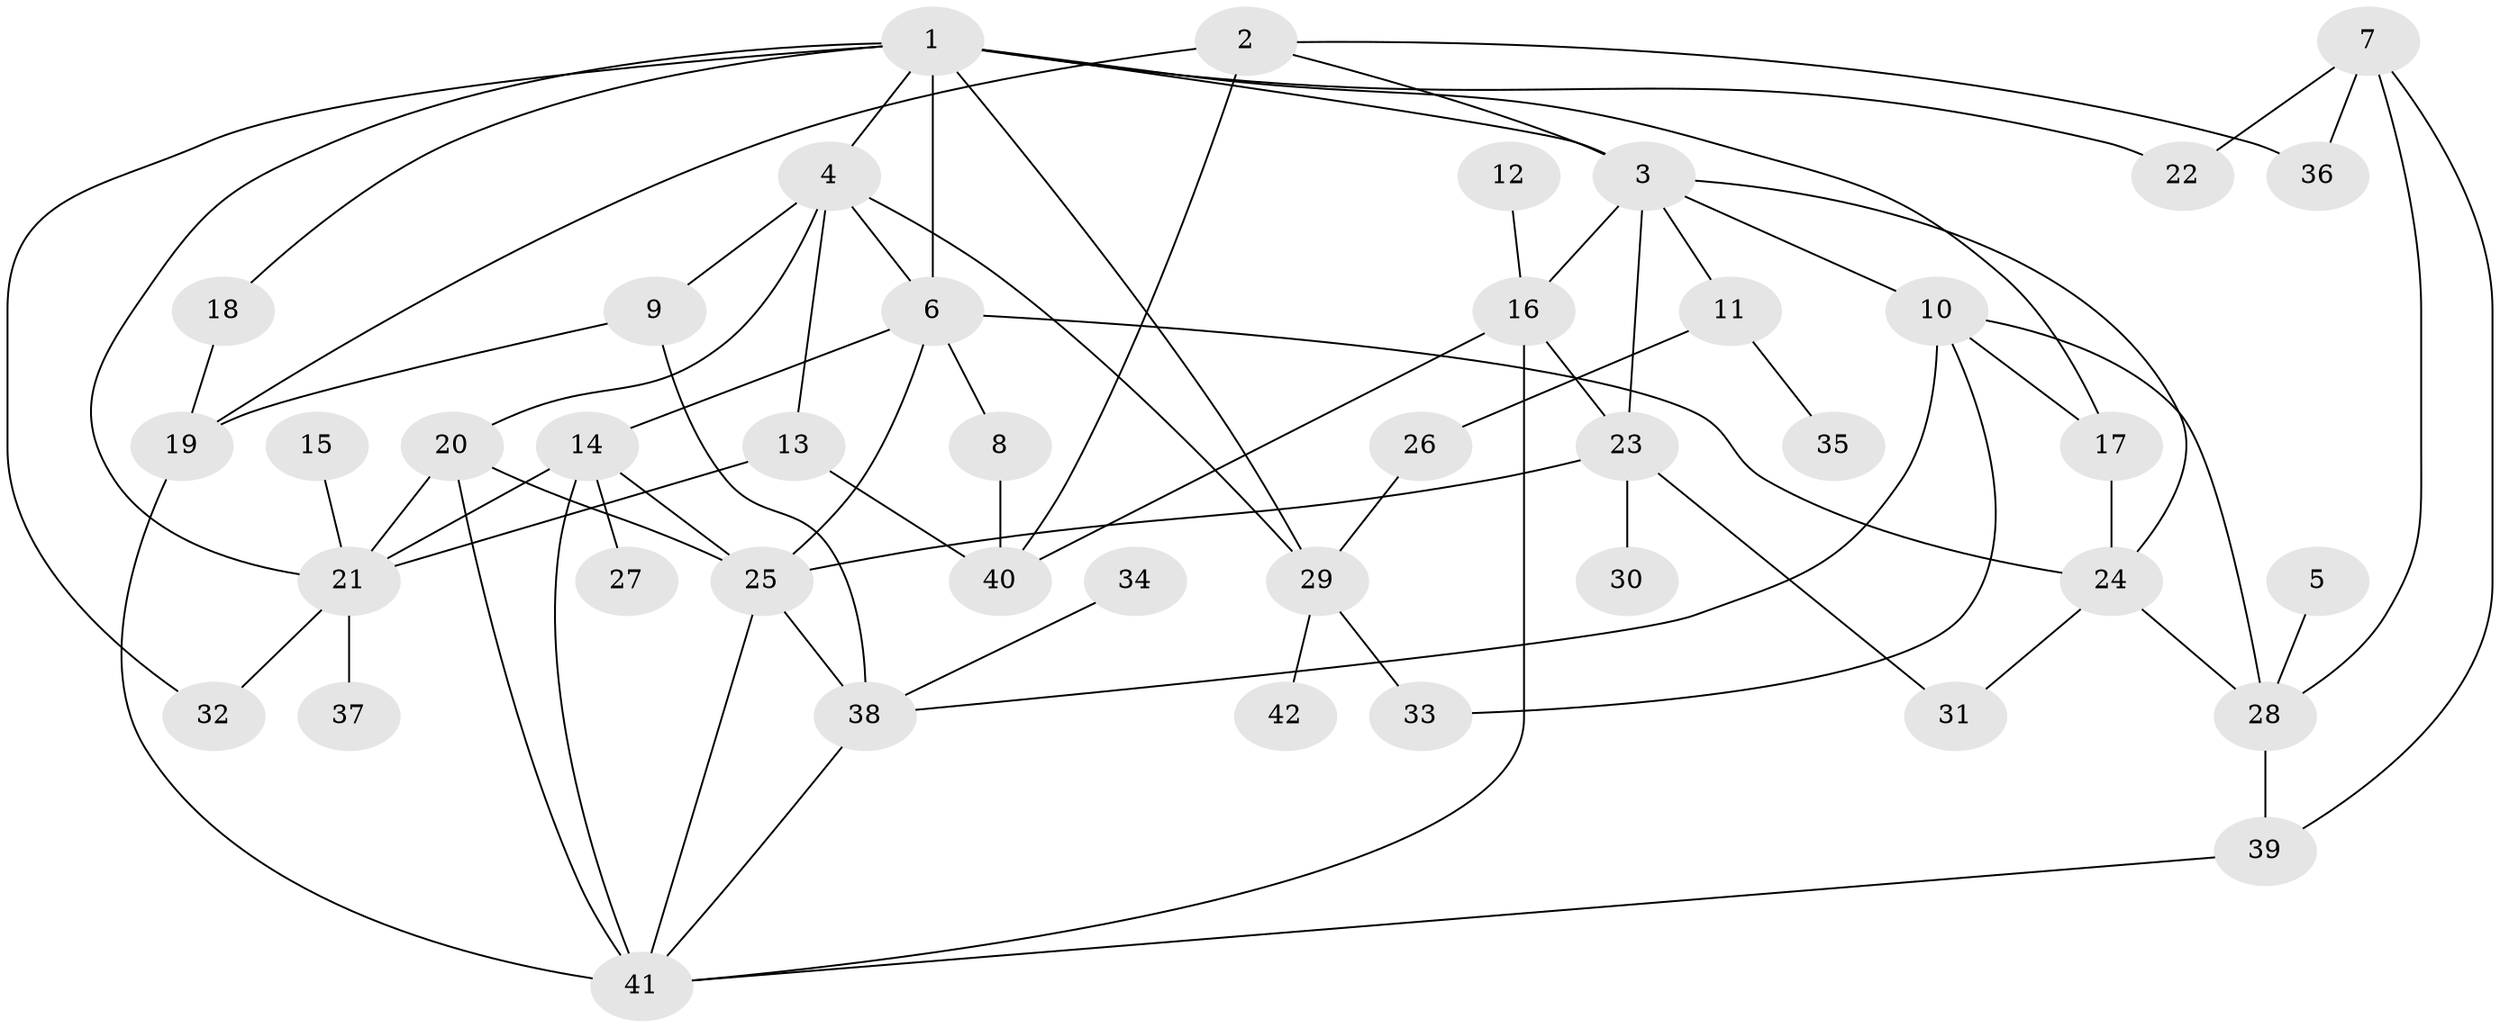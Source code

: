 // original degree distribution, {7: 0.03571428571428571, 5: 0.07142857142857142, 9: 0.011904761904761904, 3: 0.2261904761904762, 4: 0.14285714285714285, 2: 0.27380952380952384, 1: 0.2261904761904762, 6: 0.011904761904761904}
// Generated by graph-tools (version 1.1) at 2025/49/03/09/25 03:49:23]
// undirected, 42 vertices, 74 edges
graph export_dot {
graph [start="1"]
  node [color=gray90,style=filled];
  1;
  2;
  3;
  4;
  5;
  6;
  7;
  8;
  9;
  10;
  11;
  12;
  13;
  14;
  15;
  16;
  17;
  18;
  19;
  20;
  21;
  22;
  23;
  24;
  25;
  26;
  27;
  28;
  29;
  30;
  31;
  32;
  33;
  34;
  35;
  36;
  37;
  38;
  39;
  40;
  41;
  42;
  1 -- 3 [weight=1.0];
  1 -- 4 [weight=1.0];
  1 -- 6 [weight=1.0];
  1 -- 17 [weight=1.0];
  1 -- 18 [weight=1.0];
  1 -- 21 [weight=1.0];
  1 -- 22 [weight=1.0];
  1 -- 29 [weight=1.0];
  1 -- 32 [weight=1.0];
  2 -- 3 [weight=1.0];
  2 -- 19 [weight=2.0];
  2 -- 36 [weight=1.0];
  2 -- 40 [weight=1.0];
  3 -- 10 [weight=1.0];
  3 -- 11 [weight=1.0];
  3 -- 16 [weight=1.0];
  3 -- 23 [weight=1.0];
  3 -- 24 [weight=1.0];
  4 -- 6 [weight=1.0];
  4 -- 9 [weight=1.0];
  4 -- 13 [weight=1.0];
  4 -- 20 [weight=1.0];
  4 -- 29 [weight=1.0];
  5 -- 28 [weight=1.0];
  6 -- 8 [weight=1.0];
  6 -- 14 [weight=1.0];
  6 -- 24 [weight=1.0];
  6 -- 25 [weight=1.0];
  7 -- 22 [weight=1.0];
  7 -- 28 [weight=1.0];
  7 -- 36 [weight=1.0];
  7 -- 39 [weight=1.0];
  8 -- 40 [weight=1.0];
  9 -- 19 [weight=1.0];
  9 -- 38 [weight=1.0];
  10 -- 17 [weight=1.0];
  10 -- 28 [weight=1.0];
  10 -- 33 [weight=1.0];
  10 -- 38 [weight=1.0];
  11 -- 26 [weight=1.0];
  11 -- 35 [weight=1.0];
  12 -- 16 [weight=1.0];
  13 -- 21 [weight=1.0];
  13 -- 40 [weight=1.0];
  14 -- 21 [weight=1.0];
  14 -- 25 [weight=1.0];
  14 -- 27 [weight=1.0];
  14 -- 41 [weight=1.0];
  15 -- 21 [weight=1.0];
  16 -- 23 [weight=1.0];
  16 -- 40 [weight=1.0];
  16 -- 41 [weight=1.0];
  17 -- 24 [weight=1.0];
  18 -- 19 [weight=1.0];
  19 -- 41 [weight=1.0];
  20 -- 21 [weight=1.0];
  20 -- 25 [weight=1.0];
  20 -- 41 [weight=2.0];
  21 -- 32 [weight=1.0];
  21 -- 37 [weight=1.0];
  23 -- 25 [weight=1.0];
  23 -- 30 [weight=1.0];
  23 -- 31 [weight=1.0];
  24 -- 28 [weight=1.0];
  24 -- 31 [weight=1.0];
  25 -- 38 [weight=1.0];
  25 -- 41 [weight=1.0];
  26 -- 29 [weight=1.0];
  28 -- 39 [weight=1.0];
  29 -- 33 [weight=1.0];
  29 -- 42 [weight=1.0];
  34 -- 38 [weight=1.0];
  38 -- 41 [weight=1.0];
  39 -- 41 [weight=1.0];
}
